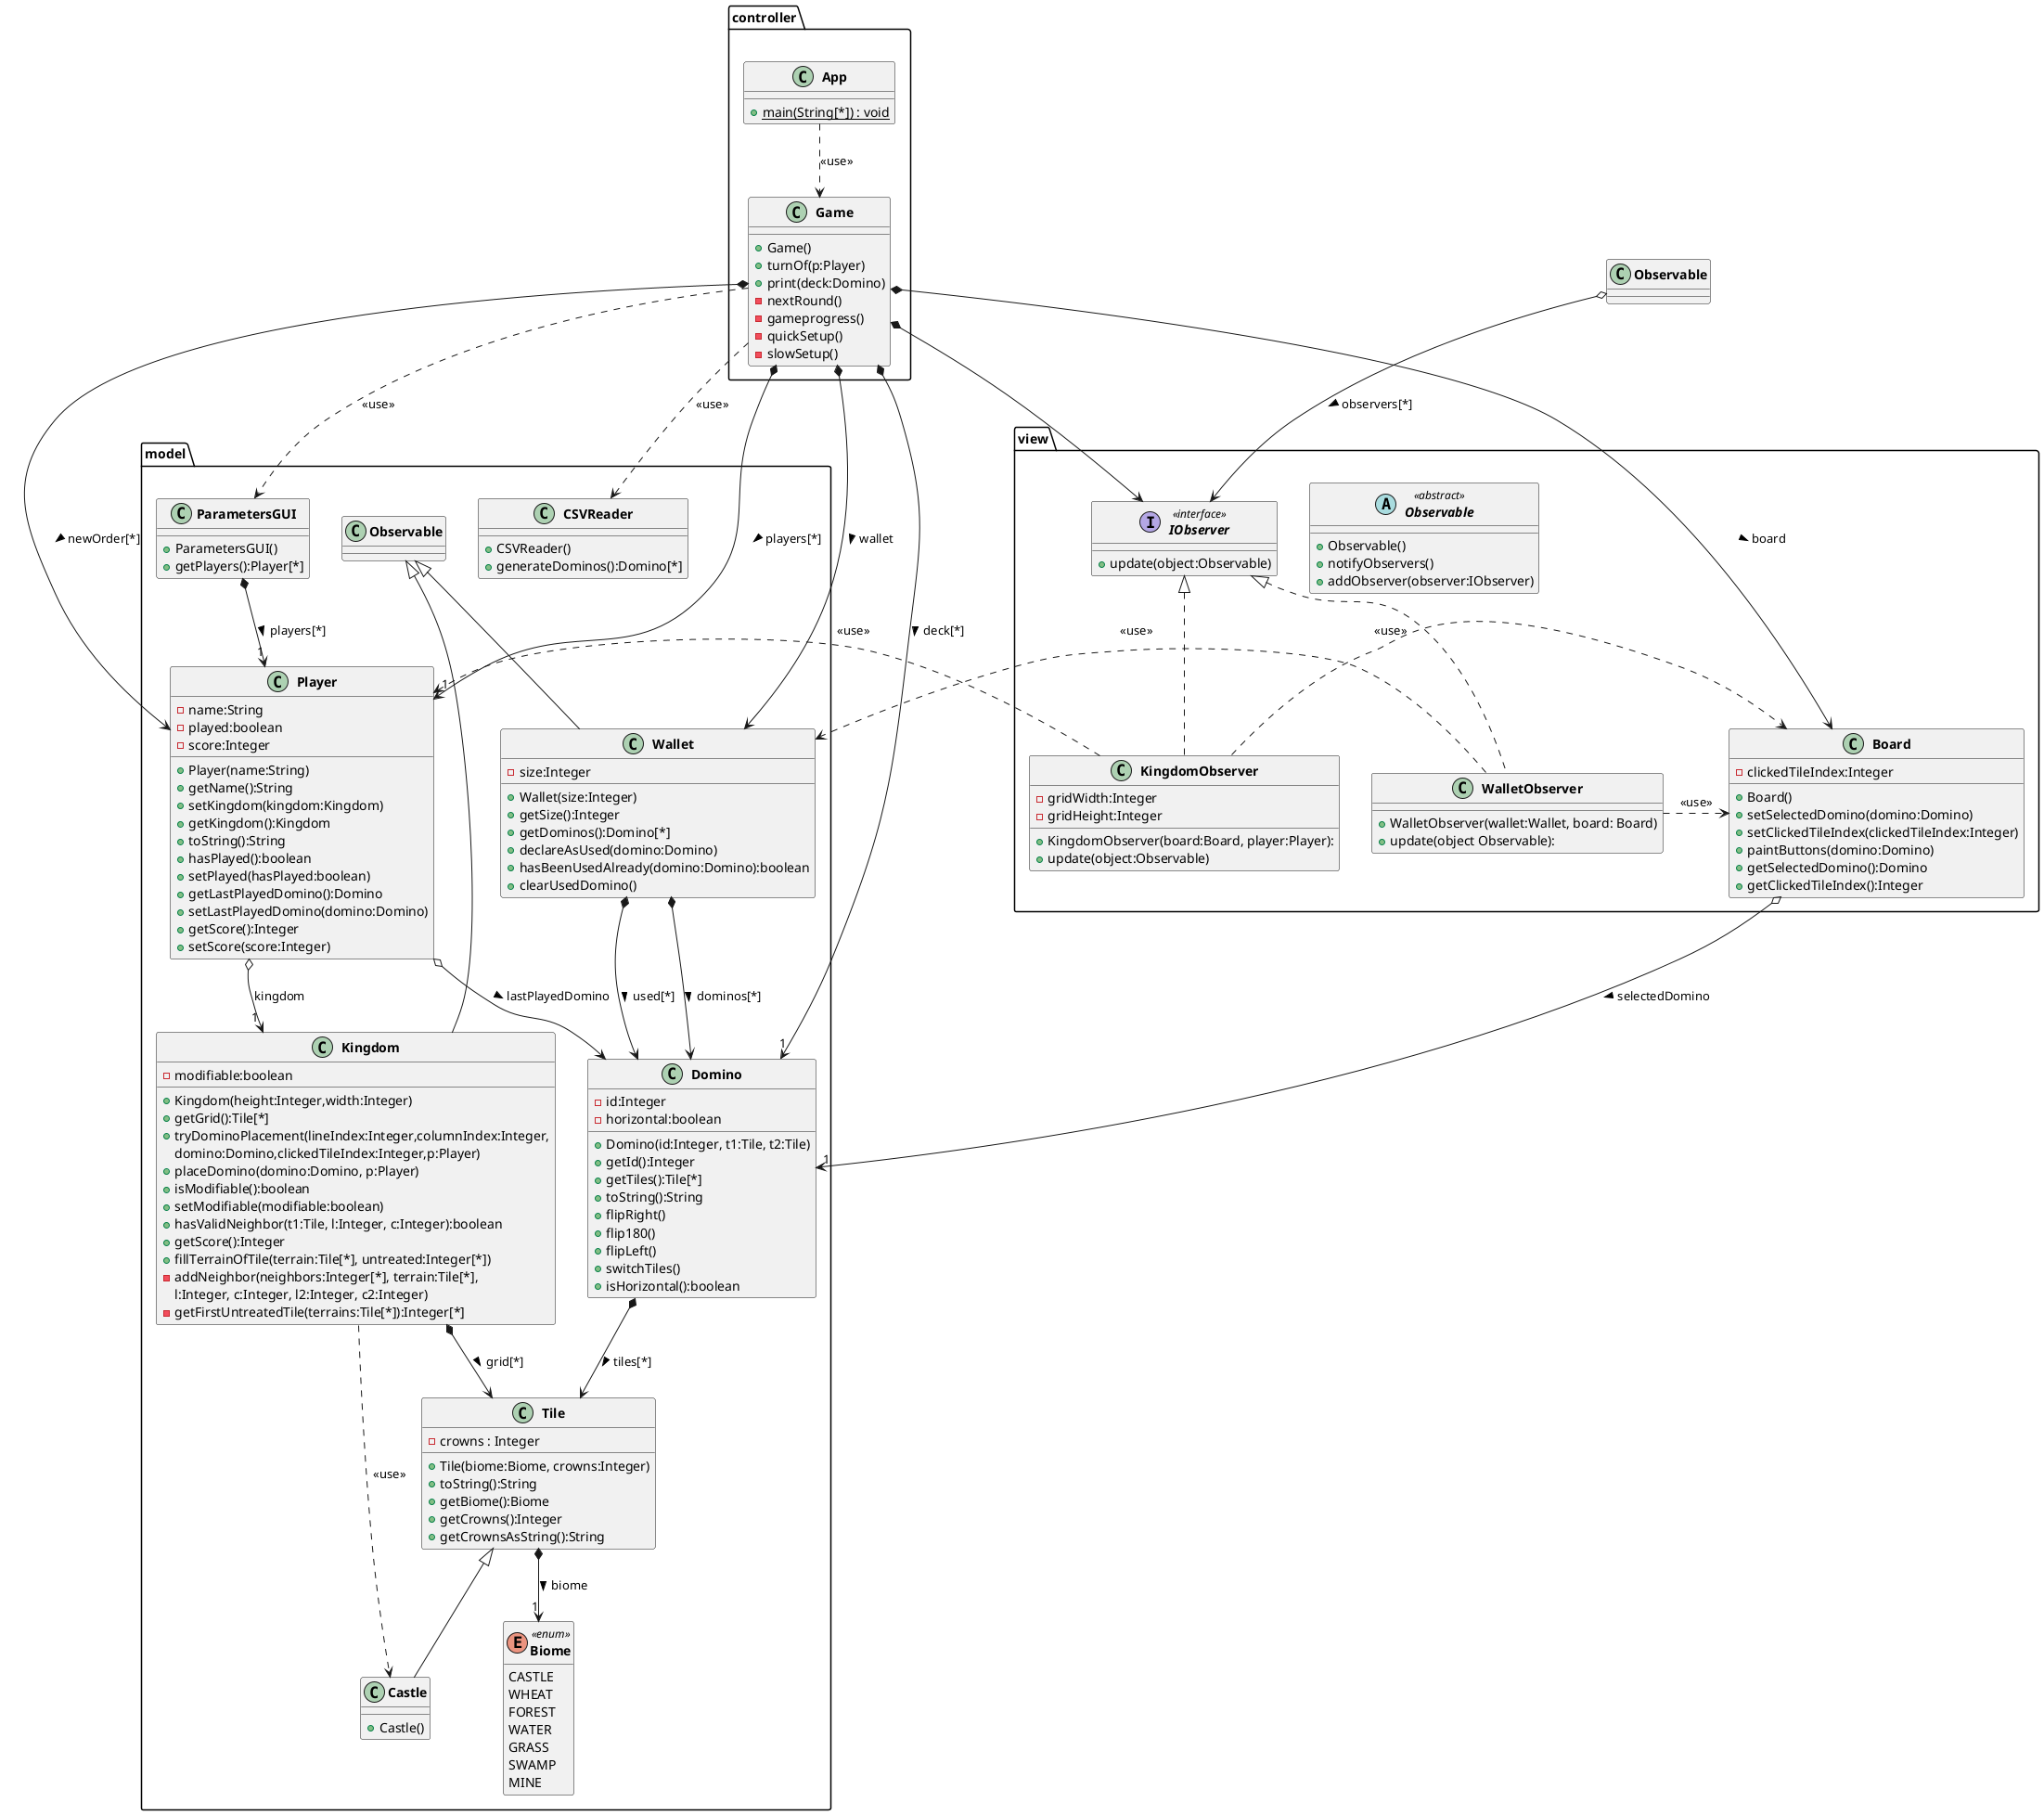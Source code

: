 @startuml
'https://plantuml.com/class-diagram

skinparam classFontStyle Bold
hide enum methods

package view
{
    abstract class Observable <<abstract>>
    {
        +Observable()
        +notifyObservers()
        +addObserver(observer:IObserver)
    }

    class KingdomObserver implements IObserver
    {
        -gridWidth:Integer
        -gridHeight:Integer
        +KingdomObserver(board:Board, player:Player):
        +update(object:Observable)
    }

    interface IObserver <<interface>>
    {
        +update(object:Observable)
    }

    class Board
    {
        -clickedTileIndex:Integer
        +Board()
        +setSelectedDomino(domino:Domino)
        +setClickedTileIndex(clickedTileIndex:Integer)
        +paintButtons(domino:Domino)
        +getSelectedDomino():Domino
        +getClickedTileIndex():Integer
    }

    class WalletObserver implements IObserver
    {
        +WalletObserver(wallet:Wallet, board: Board)
        +update(object Observable):
    }
}

package model
{
    enum Biome <<enum>>
    {
        CASTLE
        WHEAT
        FOREST
        WATER
        GRASS
        SWAMP
        MINE
        +parse()
    }

    class Castle extends Tile
    {
        +Castle()
    }

    class Domino
    {
        +Domino(id:Integer, t1:Tile, t2:Tile)
        -id:Integer
        -horizontal:boolean
        +getId():Integer
        +getTiles():Tile[*]
        +toString():String
        +flipRight()
        +flip180()
        +flipLeft()
        +switchTiles()
        +isHorizontal():boolean
    }

    class Kingdom extends Observable
    {
        -modifiable:boolean
        +Kingdom(height:Integer,width:Integer)
        +getGrid():Tile[*]
        +tryDominoPlacement(lineIndex:Integer,columnIndex:Integer,
        domino:Domino,clickedTileIndex:Integer,p:Player)
        +placeDomino(domino:Domino, p:Player)
        +isModifiable():boolean
        +setModifiable(modifiable:boolean)
        +hasValidNeighbor(t1:Tile, l:Integer, c:Integer):boolean
        +getScore():Integer
        +fillTerrainOfTile(terrain:Tile[*], untreated:Integer[*])
        -addNeighbor(neighbors:Integer[*], terrain:Tile[*],
        l:Integer, c:Integer, l2:Integer, c2:Integer)
        -getFirstUntreatedTile(terrains:Tile[*]):Integer[*]
    }

    class ParametersGUI
    {
        +ParametersGUI()
        +getPlayers():Player[*]
    }

    class Player
    {
        -name:String
        -played:boolean
        -score:Integer
        +Player(name:String)
        +getName():String
        +setKingdom(kingdom:Kingdom)
        +getKingdom():Kingdom
        +toString():String
        +hasPlayed():boolean
        +setPlayed(hasPlayed:boolean)
        +getLastPlayedDomino():Domino
        +setLastPlayedDomino(domino:Domino)
        +getScore():Integer
        +setScore(score:Integer)
    }

    class CSVReader
    {
        +CSVReader()
        +generateDominos():Domino[*]
    }

    class Tile
    {
        - crowns : Integer
        +Tile(biome:Biome, crowns:Integer)
        +toString():String
        +getBiome():Biome
        +getCrowns():Integer
        +getCrownsAsString():String
    }

    class Wallet extends Observable
    {
        -size:Integer
        +Wallet(size:Integer)
        +getSize():Integer
        +getDominos():Domino[*]
        +declareAsUsed(domino:Domino)
        +hasBeenUsedAlready(domino:Domino):boolean
        +clearUsedDomino()
    }
}

package controller
{
    class App
    {
        + {static} main(String[*]) : void
    }

    class Game
    {
        +Game()
        +turnOf(p:Player)
        +print(deck:Domino)
        -nextRound()
        -gameprogress()
        -quickSetup()
        -slowSetup()
    }

}

Domino *--> Tile : > tiles[*]
Game *--> "1" Domino:  >  deck[*]
Game *--> "1" Player:  >  players[*]
Game *--> Player : > newOrder[*]
Game *--> Board : > board
Game *--> Wallet:  >  wallet
Game *--> IObserver
Kingdom *--> Tile:  >  grid[*]
ParametersGUI *--> "1" Player:  >  players[*]
Player o--> "1"Kingdom:   kingdom
Tile *--> "1" Biome:  >  biome
Wallet *--> Domino :  >  dominos[*]
Board o--> "1" Domino :  > selectedDomino
App  ..> Game : <<use>>
Game ..> CSVReader : <<use>>
Game ..> ParametersGUI : <<use>>
Player o--> Domino : > lastPlayedDomino
Wallet *--> Domino : > used[*]
Kingdom ..> Castle : <<use>>
Observable o--> IObserver : > observers[*]
KingdomObserver .> Board : <<use>>
KingdomObserver .> Player : <<use>>
WalletObserver .> Wallet : <<use>>
WalletObserver .> Board : <<use>>

@enduml